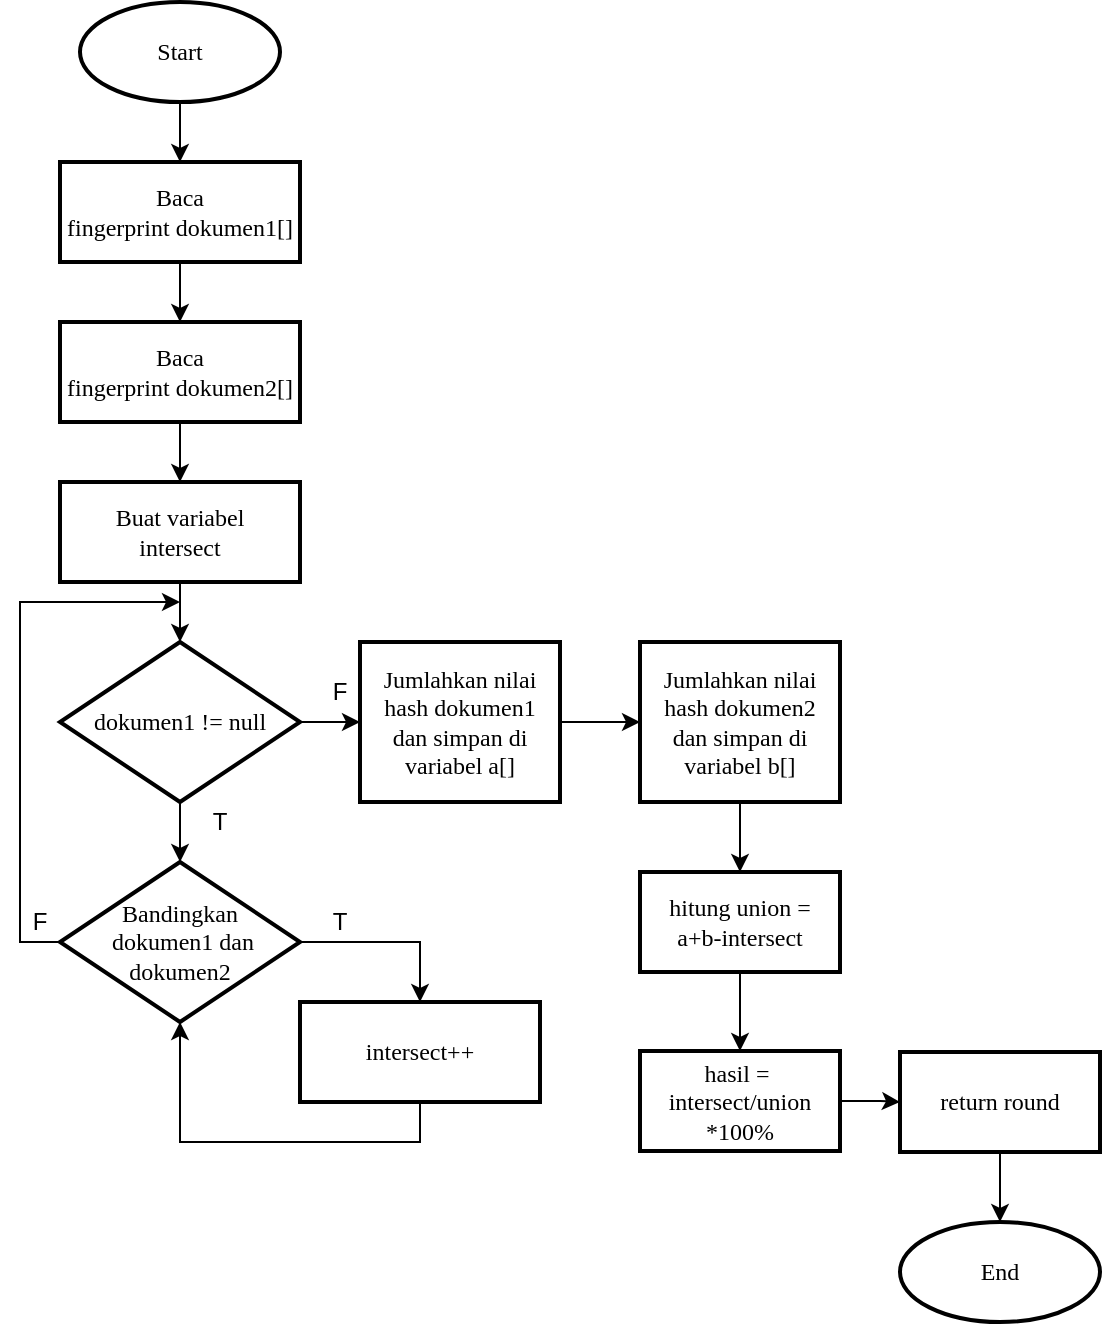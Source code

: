 <mxfile version="14.2.5" type="device"><diagram id="x_-vVKfHqk2jKYEZZlzn" name="Page-1"><mxGraphModel dx="1019" dy="555" grid="1" gridSize="10" guides="1" tooltips="1" connect="1" arrows="1" fold="1" page="1" pageScale="1" pageWidth="827" pageHeight="1169" math="0" shadow="0"><root><mxCell id="0"/><mxCell id="1" parent="0"/><mxCell id="GRESjBKroOGNZnrVNtsz-3" value="" style="edgeStyle=orthogonalEdgeStyle;rounded=0;orthogonalLoop=1;jettySize=auto;html=1;" parent="1" source="GRESjBKroOGNZnrVNtsz-1" target="GRESjBKroOGNZnrVNtsz-2" edge="1"><mxGeometry relative="1" as="geometry"/></mxCell><mxCell id="GRESjBKroOGNZnrVNtsz-1" value="&lt;font face=&quot;Times New Roman&quot;&gt;Start&lt;/font&gt;" style="strokeWidth=2;html=1;shape=mxgraph.flowchart.start_1;whiteSpace=wrap;" parent="1" vertex="1"><mxGeometry x="200" y="60" width="100" height="50" as="geometry"/></mxCell><mxCell id="GRESjBKroOGNZnrVNtsz-5" value="" style="edgeStyle=orthogonalEdgeStyle;rounded=0;orthogonalLoop=1;jettySize=auto;html=1;" parent="1" source="GRESjBKroOGNZnrVNtsz-2" target="GRESjBKroOGNZnrVNtsz-4" edge="1"><mxGeometry relative="1" as="geometry"/></mxCell><mxCell id="GRESjBKroOGNZnrVNtsz-2" value="&lt;font face=&quot;Times New Roman&quot;&gt;Baca&lt;br&gt;fingerprint dokumen1[]&lt;/font&gt;" style="whiteSpace=wrap;html=1;strokeWidth=2;" parent="1" vertex="1"><mxGeometry x="190" y="140" width="120" height="50" as="geometry"/></mxCell><mxCell id="GRESjBKroOGNZnrVNtsz-7" value="" style="edgeStyle=orthogonalEdgeStyle;rounded=0;orthogonalLoop=1;jettySize=auto;html=1;" parent="1" source="GRESjBKroOGNZnrVNtsz-4" target="GRESjBKroOGNZnrVNtsz-6" edge="1"><mxGeometry relative="1" as="geometry"/></mxCell><mxCell id="GRESjBKroOGNZnrVNtsz-4" value="&lt;span style=&quot;font-family: &amp;#34;times new roman&amp;#34;&quot;&gt;Baca&lt;/span&gt;&lt;br style=&quot;font-family: &amp;#34;times new roman&amp;#34;&quot;&gt;&lt;span style=&quot;font-family: &amp;#34;times new roman&amp;#34;&quot;&gt;fingerprint dokumen2[]&lt;/span&gt;" style="whiteSpace=wrap;html=1;strokeWidth=2;" parent="1" vertex="1"><mxGeometry x="190" y="220" width="120" height="50" as="geometry"/></mxCell><mxCell id="GRESjBKroOGNZnrVNtsz-9" value="" style="edgeStyle=orthogonalEdgeStyle;rounded=0;orthogonalLoop=1;jettySize=auto;html=1;" parent="1" source="GRESjBKroOGNZnrVNtsz-6" target="GRESjBKroOGNZnrVNtsz-8" edge="1"><mxGeometry relative="1" as="geometry"/></mxCell><mxCell id="GRESjBKroOGNZnrVNtsz-6" value="&lt;font face=&quot;Times New Roman&quot;&gt;Buat variabel &lt;br&gt;intersect&lt;/font&gt;" style="whiteSpace=wrap;html=1;strokeWidth=2;" parent="1" vertex="1"><mxGeometry x="190" y="300" width="120" height="50" as="geometry"/></mxCell><mxCell id="GRESjBKroOGNZnrVNtsz-11" value="" style="edgeStyle=orthogonalEdgeStyle;rounded=0;orthogonalLoop=1;jettySize=auto;html=1;" parent="1" source="GRESjBKroOGNZnrVNtsz-8" edge="1"><mxGeometry relative="1" as="geometry"><mxPoint x="250.034" y="490" as="targetPoint"/></mxGeometry></mxCell><mxCell id="GRESjBKroOGNZnrVNtsz-16" value="" style="edgeStyle=orthogonalEdgeStyle;rounded=0;orthogonalLoop=1;jettySize=auto;html=1;" parent="1" source="GRESjBKroOGNZnrVNtsz-8" target="GRESjBKroOGNZnrVNtsz-15" edge="1"><mxGeometry relative="1" as="geometry"/></mxCell><mxCell id="GRESjBKroOGNZnrVNtsz-8" value="&lt;font face=&quot;Times New Roman&quot;&gt;dokumen1 != null&lt;/font&gt;" style="rhombus;whiteSpace=wrap;html=1;strokeWidth=2;" parent="1" vertex="1"><mxGeometry x="190" y="380" width="120" height="80" as="geometry"/></mxCell><mxCell id="GRESjBKroOGNZnrVNtsz-12" value="T" style="text;html=1;strokeColor=none;fillColor=none;align=center;verticalAlign=middle;whiteSpace=wrap;rounded=0;" parent="1" vertex="1"><mxGeometry x="250" y="460" width="40" height="20" as="geometry"/></mxCell><mxCell id="ziPA0emci3wRbUmVhQFv-1" style="edgeStyle=orthogonalEdgeStyle;rounded=0;orthogonalLoop=1;jettySize=auto;html=1;" edge="1" parent="1" source="GRESjBKroOGNZnrVNtsz-13" target="GRESjBKroOGNZnrVNtsz-18"><mxGeometry relative="1" as="geometry"><Array as="points"><mxPoint x="370" y="530"/></Array></mxGeometry></mxCell><mxCell id="ziPA0emci3wRbUmVhQFv-3" style="edgeStyle=orthogonalEdgeStyle;rounded=0;orthogonalLoop=1;jettySize=auto;html=1;" edge="1" parent="1" source="GRESjBKroOGNZnrVNtsz-13"><mxGeometry relative="1" as="geometry"><mxPoint x="250" y="360" as="targetPoint"/><Array as="points"><mxPoint x="170" y="530"/><mxPoint x="170" y="360"/><mxPoint x="190" y="360"/></Array></mxGeometry></mxCell><mxCell id="GRESjBKroOGNZnrVNtsz-13" value="&lt;span style=&quot;font-family: &amp;#34;times new roman&amp;#34;&quot;&gt;Bandingkan&lt;br&gt;&amp;nbsp;dokumen1&amp;nbsp;&lt;/span&gt;&lt;span style=&quot;font-family: &amp;#34;times new roman&amp;#34;&quot;&gt;dan&lt;/span&gt;&lt;br style=&quot;font-family: &amp;#34;times new roman&amp;#34;&quot;&gt;&lt;span style=&quot;font-family: &amp;#34;times new roman&amp;#34;&quot;&gt;dokumen2&lt;/span&gt;&lt;font face=&quot;Times New Roman&quot;&gt;&lt;br&gt;&lt;/font&gt;" style="rhombus;whiteSpace=wrap;html=1;strokeWidth=2;" parent="1" vertex="1"><mxGeometry x="190" y="490" width="120" height="80" as="geometry"/></mxCell><mxCell id="GRESjBKroOGNZnrVNtsz-75" value="" style="edgeStyle=orthogonalEdgeStyle;rounded=0;orthogonalLoop=1;jettySize=auto;html=1;" parent="1" source="GRESjBKroOGNZnrVNtsz-15" target="GRESjBKroOGNZnrVNtsz-74" edge="1"><mxGeometry relative="1" as="geometry"/></mxCell><mxCell id="GRESjBKroOGNZnrVNtsz-15" value="&lt;font face=&quot;Times New Roman&quot;&gt;Jumlahkan nilai hash dokumen1&lt;br&gt;dan simpan di variabel a[]&lt;br&gt;&lt;/font&gt;" style="whiteSpace=wrap;html=1;strokeWidth=2;" parent="1" vertex="1"><mxGeometry x="340" y="380" width="100" height="80" as="geometry"/></mxCell><mxCell id="GRESjBKroOGNZnrVNtsz-17" value="F" style="text;html=1;strokeColor=none;fillColor=none;align=center;verticalAlign=middle;whiteSpace=wrap;rounded=0;" parent="1" vertex="1"><mxGeometry x="310" y="395" width="40" height="20" as="geometry"/></mxCell><mxCell id="ziPA0emci3wRbUmVhQFv-2" style="edgeStyle=orthogonalEdgeStyle;rounded=0;orthogonalLoop=1;jettySize=auto;html=1;entryX=0.5;entryY=1;entryDx=0;entryDy=0;" edge="1" parent="1" source="GRESjBKroOGNZnrVNtsz-18" target="GRESjBKroOGNZnrVNtsz-13"><mxGeometry relative="1" as="geometry"><Array as="points"><mxPoint x="370" y="630"/><mxPoint x="250" y="630"/></Array></mxGeometry></mxCell><mxCell id="GRESjBKroOGNZnrVNtsz-18" value="&lt;font face=&quot;Times New Roman&quot;&gt;intersect++&lt;/font&gt;" style="whiteSpace=wrap;html=1;strokeWidth=2;" parent="1" vertex="1"><mxGeometry x="310" y="560" width="120" height="50" as="geometry"/></mxCell><mxCell id="GRESjBKroOGNZnrVNtsz-20" value="T" style="text;html=1;strokeColor=none;fillColor=none;align=center;verticalAlign=middle;whiteSpace=wrap;rounded=0;" parent="1" vertex="1"><mxGeometry x="310" y="510" width="40" height="20" as="geometry"/></mxCell><mxCell id="GRESjBKroOGNZnrVNtsz-31" value="F" style="text;html=1;strokeColor=none;fillColor=none;align=center;verticalAlign=middle;whiteSpace=wrap;rounded=0;" parent="1" vertex="1"><mxGeometry x="160" y="510" width="40" height="20" as="geometry"/></mxCell><mxCell id="GRESjBKroOGNZnrVNtsz-77" value="" style="edgeStyle=orthogonalEdgeStyle;rounded=0;orthogonalLoop=1;jettySize=auto;html=1;" parent="1" source="GRESjBKroOGNZnrVNtsz-74" target="GRESjBKroOGNZnrVNtsz-76" edge="1"><mxGeometry relative="1" as="geometry"/></mxCell><mxCell id="GRESjBKroOGNZnrVNtsz-74" value="&lt;font face=&quot;Times New Roman&quot;&gt;Jumlahkan nilai hash dokumen2&lt;br&gt;dan simpan di variabel b[]&lt;br&gt;&lt;/font&gt;" style="whiteSpace=wrap;html=1;strokeWidth=2;" parent="1" vertex="1"><mxGeometry x="480" y="380" width="100" height="80" as="geometry"/></mxCell><mxCell id="GRESjBKroOGNZnrVNtsz-79" value="" style="edgeStyle=orthogonalEdgeStyle;rounded=0;orthogonalLoop=1;jettySize=auto;html=1;" parent="1" source="GRESjBKroOGNZnrVNtsz-76" target="GRESjBKroOGNZnrVNtsz-78" edge="1"><mxGeometry relative="1" as="geometry"/></mxCell><mxCell id="GRESjBKroOGNZnrVNtsz-76" value="&lt;font face=&quot;Times New Roman&quot;&gt;hitung union =&lt;br&gt;a+b-intersect&lt;br&gt;&lt;/font&gt;" style="whiteSpace=wrap;html=1;strokeWidth=2;" parent="1" vertex="1"><mxGeometry x="480" y="495" width="100" height="50" as="geometry"/></mxCell><mxCell id="GRESjBKroOGNZnrVNtsz-83" value="" style="edgeStyle=orthogonalEdgeStyle;rounded=0;orthogonalLoop=1;jettySize=auto;html=1;" parent="1" source="GRESjBKroOGNZnrVNtsz-78" target="GRESjBKroOGNZnrVNtsz-82" edge="1"><mxGeometry relative="1" as="geometry"/></mxCell><mxCell id="GRESjBKroOGNZnrVNtsz-78" value="&lt;font face=&quot;Times New Roman&quot;&gt;hasil =&amp;nbsp;&lt;br&gt;intersect/union *100%&lt;br&gt;&lt;/font&gt;" style="whiteSpace=wrap;html=1;strokeWidth=2;" parent="1" vertex="1"><mxGeometry x="480" y="584.5" width="100" height="50" as="geometry"/></mxCell><mxCell id="GRESjBKroOGNZnrVNtsz-85" style="edgeStyle=orthogonalEdgeStyle;rounded=0;orthogonalLoop=1;jettySize=auto;html=1;" parent="1" source="GRESjBKroOGNZnrVNtsz-82" target="GRESjBKroOGNZnrVNtsz-84" edge="1"><mxGeometry relative="1" as="geometry"/></mxCell><mxCell id="GRESjBKroOGNZnrVNtsz-82" value="&lt;font face=&quot;Times New Roman&quot;&gt;return round&lt;br&gt;&lt;/font&gt;" style="whiteSpace=wrap;html=1;strokeWidth=2;" parent="1" vertex="1"><mxGeometry x="610" y="585" width="100" height="50" as="geometry"/></mxCell><mxCell id="GRESjBKroOGNZnrVNtsz-84" value="&lt;font face=&quot;Times New Roman&quot;&gt;End&lt;/font&gt;" style="strokeWidth=2;html=1;shape=mxgraph.flowchart.start_1;whiteSpace=wrap;" parent="1" vertex="1"><mxGeometry x="610" y="670" width="100" height="50" as="geometry"/></mxCell></root></mxGraphModel></diagram></mxfile>